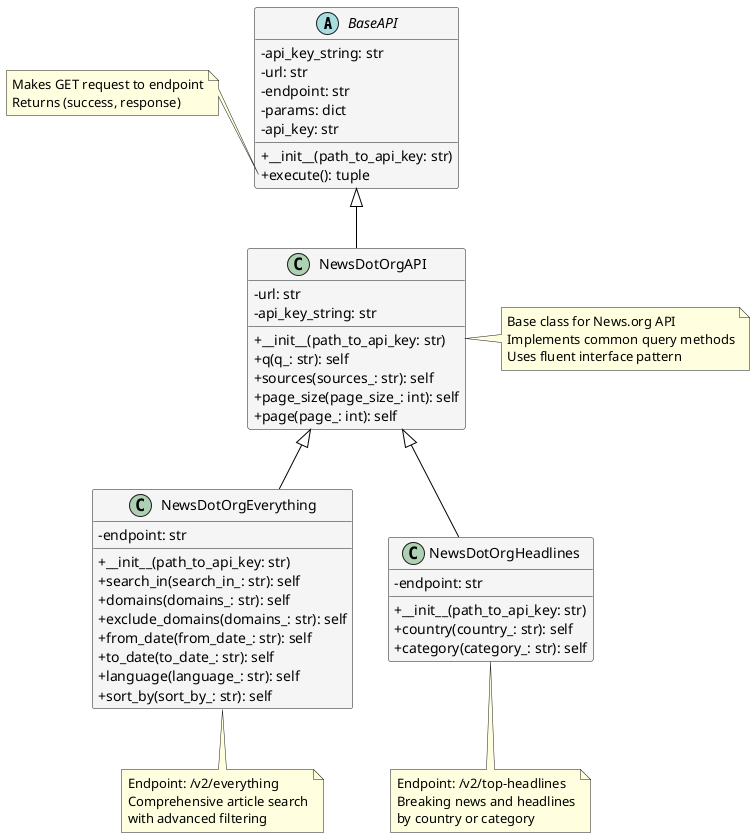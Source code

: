 @startuml APIs

skinparam {
    BackgroundColor White
    ArrowColor Black
    BorderColor Black
    ClassAttributeIconSize 0
    ClassBackgroundColor WhiteSmoke
    NoteBackgroundColor LightYellow
}

abstract class BaseAPI {
    - api_key_string: str
    - url: str
    - endpoint: str
    - params: dict
    - api_key: str
    + __init__(path_to_api_key: str)
    + execute(): tuple
}

class NewsDotOrgAPI {
    - url: str
    - api_key_string: str
    + __init__(path_to_api_key: str)
    + q(q_: str): self
    + sources(sources_: str): self
    + page_size(page_size_: int): self
    + page(page_: int): self
}

class NewsDotOrgEverything {
    - endpoint: str
    + __init__(path_to_api_key: str)
    + search_in(search_in_: str): self
    + domains(domains_: str): self
    + exclude_domains(domains_: str): self
    + from_date(from_date_: str): self
    + to_date(to_date_: str): self
    + language(language_: str): self
    + sort_by(sort_by_: str): self
}

class NewsDotOrgHeadlines {
    - endpoint: str
    + __init__(path_to_api_key: str)
    + country(country_: str): self
    + category(category_: str): self
}

BaseAPI <|-- NewsDotOrgAPI
NewsDotOrgAPI <|-- NewsDotOrgEverything
NewsDotOrgAPI <|-- NewsDotOrgHeadlines

note left of BaseAPI::execute
  Makes GET request to endpoint
  Returns (success, response)
end note

note right of NewsDotOrgAPI
  Base class for News.org API
  Implements common query methods
  Uses fluent interface pattern
end note

note bottom of NewsDotOrgEverything
  Endpoint: /v2/everything
  Comprehensive article search
  with advanced filtering
end note

note bottom of NewsDotOrgHeadlines
  Endpoint: /v2/top-headlines
  Breaking news and headlines
  by country or category
end note

hide empty members
hide empty methods

@enduml
